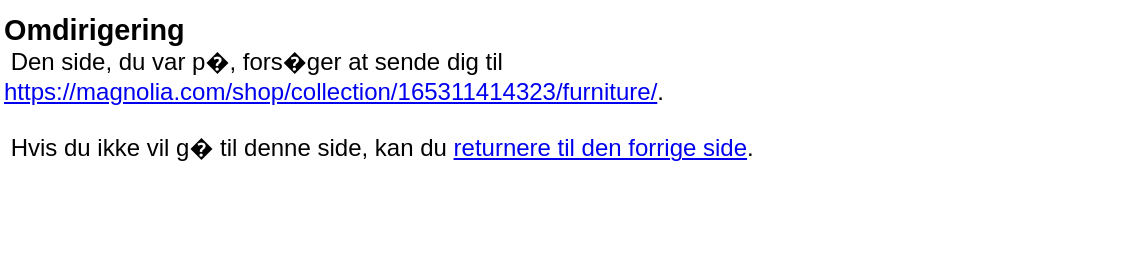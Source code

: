 <mxfile version="20.8.20" type="github">
  <diagram name="Page-1" id="ww8rIYmngw_i6ZvEzs5F">
    <mxGraphModel dx="1242" dy="769" grid="1" gridSize="10" guides="1" tooltips="1" connect="1" arrows="1" fold="1" page="1" pageScale="1" pageWidth="827" pageHeight="1169" math="0" shadow="0">
      <root>
        <mxCell id="0" />
        <mxCell id="1" parent="0" />
        <mxCell id="m7N6L4a73atXqZu-0Dfy-5" value="&lt;html lang=&quot;da&quot;&gt;&lt;head&gt;&lt;meta http-equiv=&quot;Content-Type&quot; content=&quot;text/html; charset=ISO-8859-1&quot;&gt;&lt;title&gt;Omdirigering&lt;/title&gt;&lt;style&gt;body,div,a{font-family:arial,sans-serif}body{background-color:#fff;margin-top:3px}div{color:#000}a:link{color:#4b11a8;}a:visited{color:#4b11a8;}a:active{color:#ea4335}div.mymGo{border-top:1px solid #dadce0;border-bottom:1px solid #dadce0;background:#f8f9fa;margin-top:1em;width:100%}div.aXgaGb{padding:0.5em 0;margin-left:10px}div.fTk7vd{margin-left:35px;margin-top:35px}&lt;/style&gt;&lt;/head&gt;&lt;body&gt;&lt;div class=&quot;mymGo&quot;&gt;&lt;div class=&quot;aXgaGb&quot;&gt;&lt;font style=&quot;font-size:larger&quot;&gt;&lt;b&gt;Omdirigering&lt;/b&gt;&lt;/font&gt;&lt;/div&gt;&lt;/div&gt;&lt;div class=&quot;fTk7vd&quot;&gt;&amp;nbsp;Den side, du var p�, fors�ger at sende dig til &lt;a href=&quot;https://magnolia.com/shop/collection/165311414323/furniture/&quot;&gt;https://magnolia.com/shop/collection/165311414323/furniture/&lt;/a&gt;.&lt;br&gt;&lt;br&gt;&amp;nbsp;Hvis du ikke vil g� til denne side, kan du &lt;a href=&quot;#&quot; id=&quot;tsuid_1&quot;&gt;returnere til den forrige side&lt;/a&gt;.&lt;script nonce=&quot;4RqLYHgsSGAt8z9aiagDbA&quot;&gt;(function(){var id=&#39;tsuid_1&#39;;(function(){document.getElementById(id).onclick=function(){window.history.back();return!1};}).call(this);})();(function(){var id=&#39;tsuid_1&#39;;var ct=&#39;originlink&#39;;var oi=&#39;unauthorizedredirect&#39;;(function(){document.getElementById(id).onmousedown=function(){var b=document&amp;&amp;document.referrer,a=&quot;encodeURIComponent&quot;in window?encodeURIComponent:escape,c=&quot;&quot;;b&amp;&amp;(c=a(b));(new Image).src=&quot;/url?sa=T&amp;url=&quot;+c+&quot;&amp;oi=&quot;+a(oi)+&quot;&amp;ct=&quot;+a(ct);return!1};}).call(this);})();&lt;/script&gt;&lt;br&gt;&lt;br&gt;&lt;br&gt;&lt;/div&gt;&lt;/body&gt;&lt;/html&gt;" style="text;whiteSpace=wrap;html=1;" vertex="1" parent="1">
          <mxGeometry x="40" y="40" width="560" height="130" as="geometry" />
        </mxCell>
      </root>
    </mxGraphModel>
  </diagram>
</mxfile>
